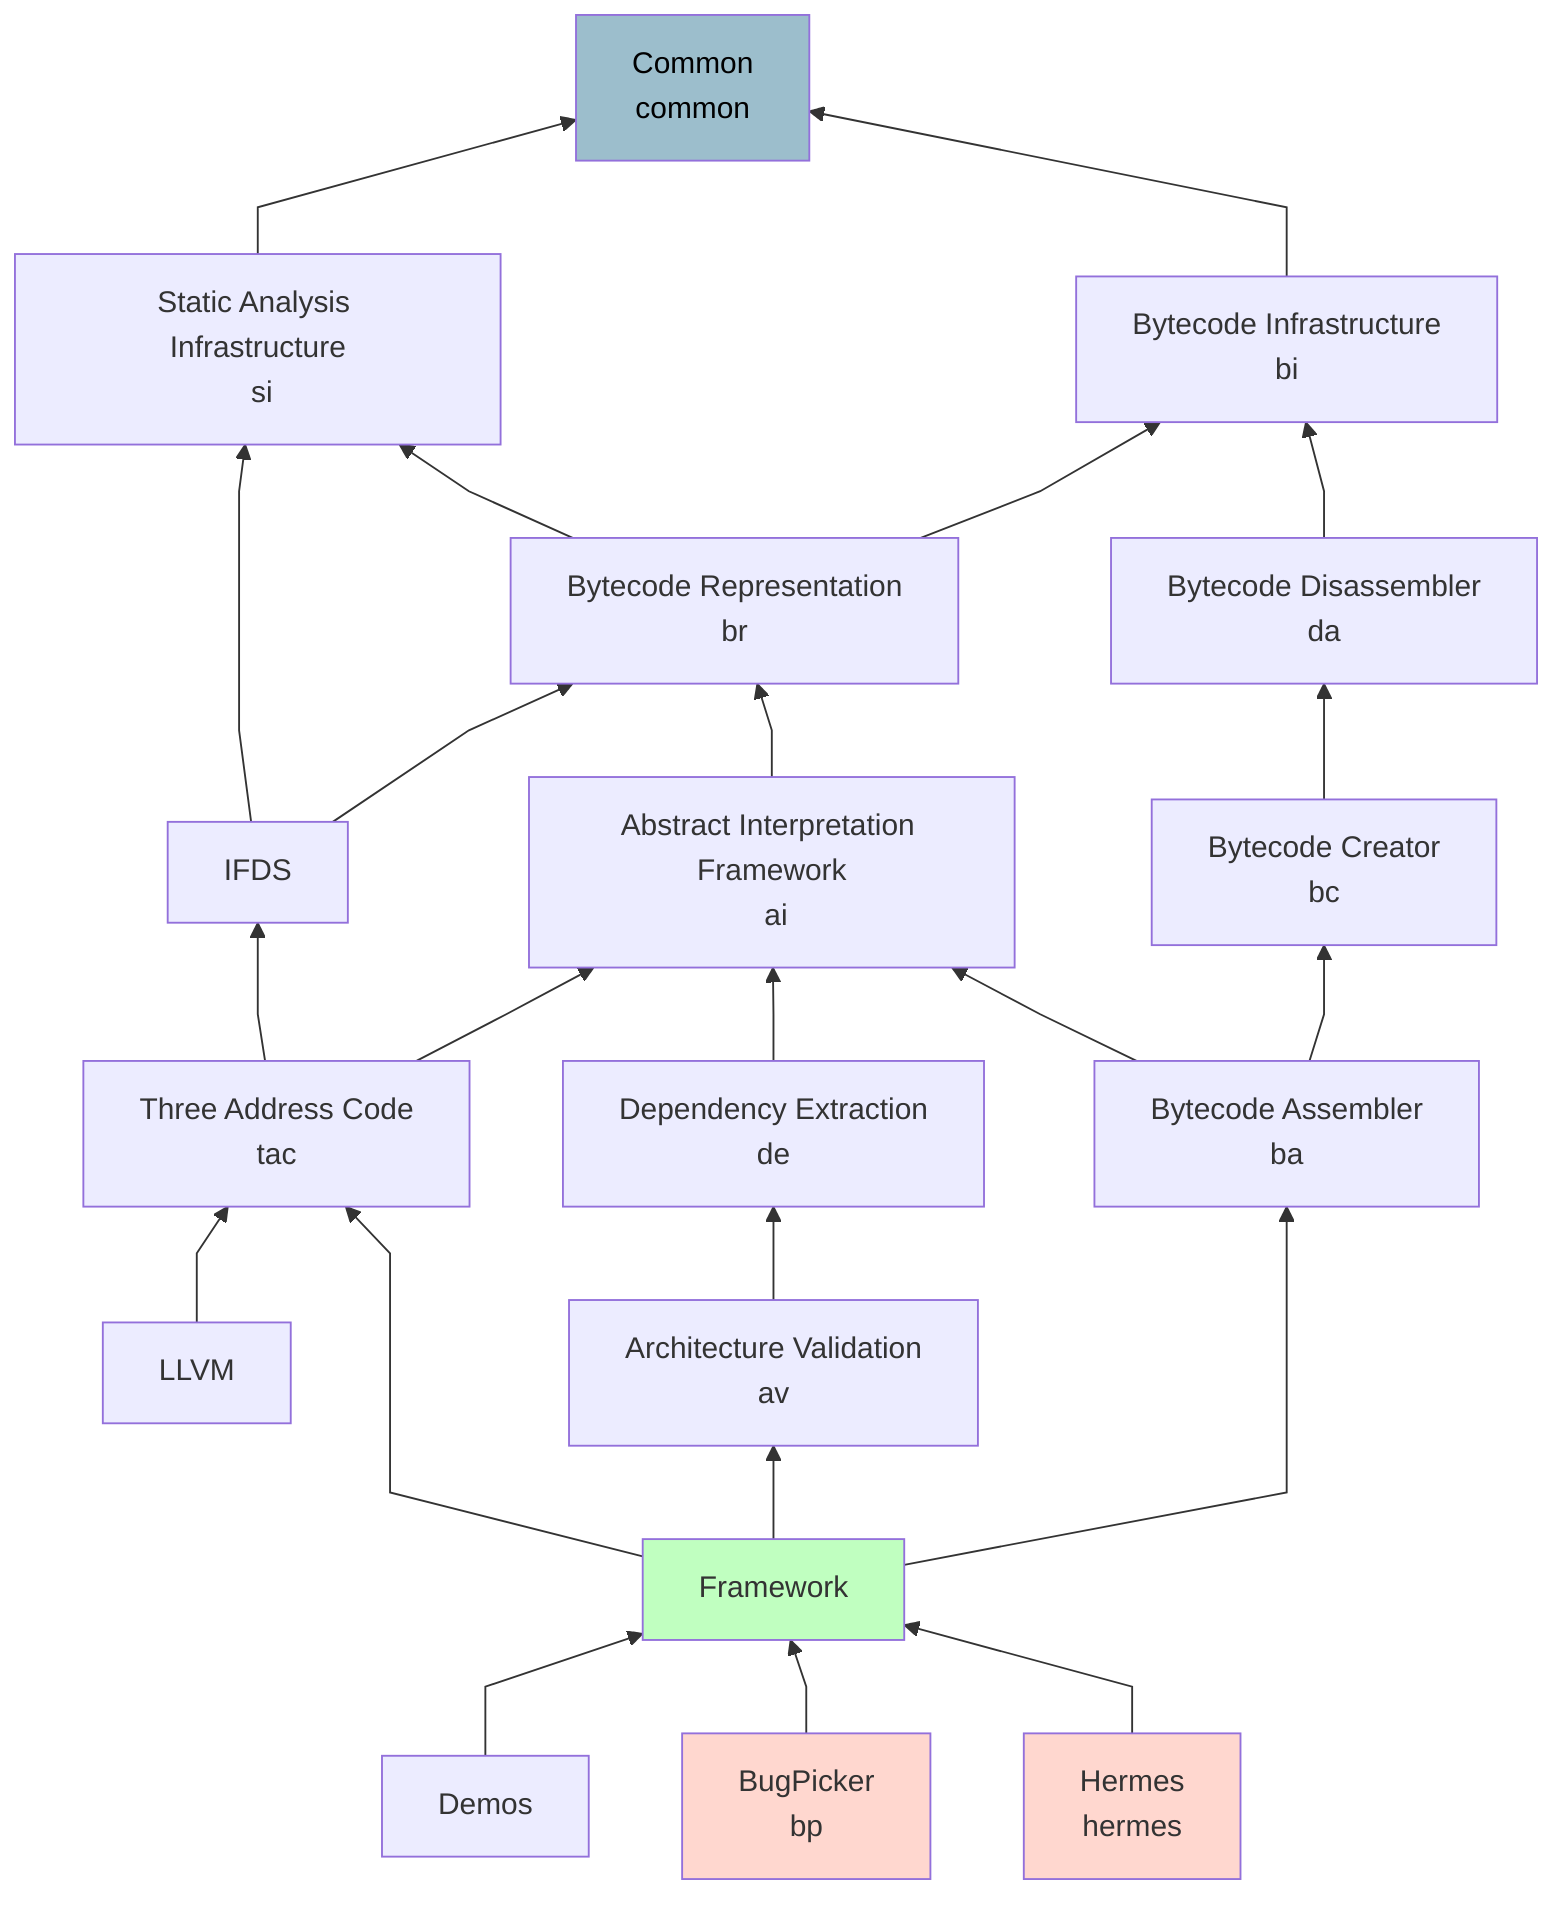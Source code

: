 %%{ init: { 'flowchart': { 'curve': 'linear' } } }%%
flowchart BT
    
    common[Common \n common]

    si[Static Analysis Infrastructure\n si]
    bi[Bytecode Infrastructure\n bi]

    br[Bytecode Representation\n br]
    da[Bytecode Disassembler\n da]

    ifds[IFDS]
    ai[Abstract Interpretation Framework\n ai]
    bc[Bytecode Creator\n bc]

    tac[Three Address Code\n tac]
    de[Dependency Extraction\n de]
    ba[Bytecode Assembler\n ba]

    ll[LLVM]
    av[Architecture Validation\n av]

    framework[Framework]

    demos[Demos]
    bp[BugPicker \n bp]
    hermes[Hermes \n hermes]

    style common fill:#9cbecc,color:black
    style framework fill:#c0ffc0
    style bp fill:#ffd7cf
    style hermes fill:#ffd7cf

    si --> common

    bi --> common

    br --> si
    br --> bi
    da --> bi

    ifds --> si
    ifds --> br

    ai --> br

    bc --> da

    de --> ai

    tac --> ifds
    tac --> ai

    ll --> tac

    ba --> ai
    ba --> bc

    av --> de

    framework --> tac
    framework --> av
    framework --> ba
    
    demos --> framework
    bp --> framework
    hermes --> framework